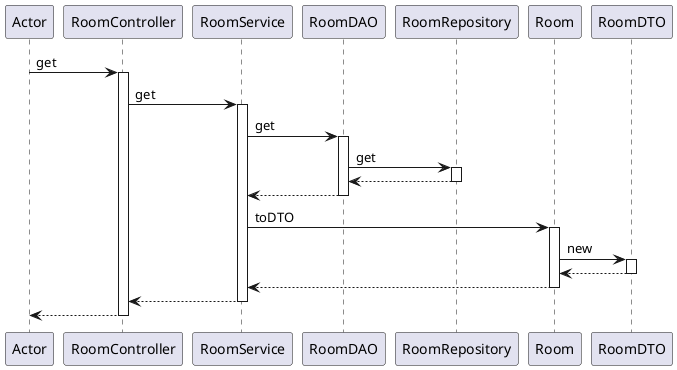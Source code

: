 @startuml
participant Actor
Actor -> RoomController : get
activate RoomController
RoomController -> RoomService : get
activate RoomService
RoomService -> RoomDAO : get
activate RoomDAO

RoomDAO -> RoomRepository: get
activate RoomRepository
RoomRepository --> RoomDAO
deactivate RoomRepository

RoomDAO --> RoomService
deactivate RoomDAO
RoomService -> Room : toDTO
activate Room
Room -> RoomDTO : new
activate RoomDTO
RoomDTO --> Room
deactivate RoomDTO
Room --> RoomService
deactivate Room
RoomService --> RoomController
deactivate RoomService
return
@enduml